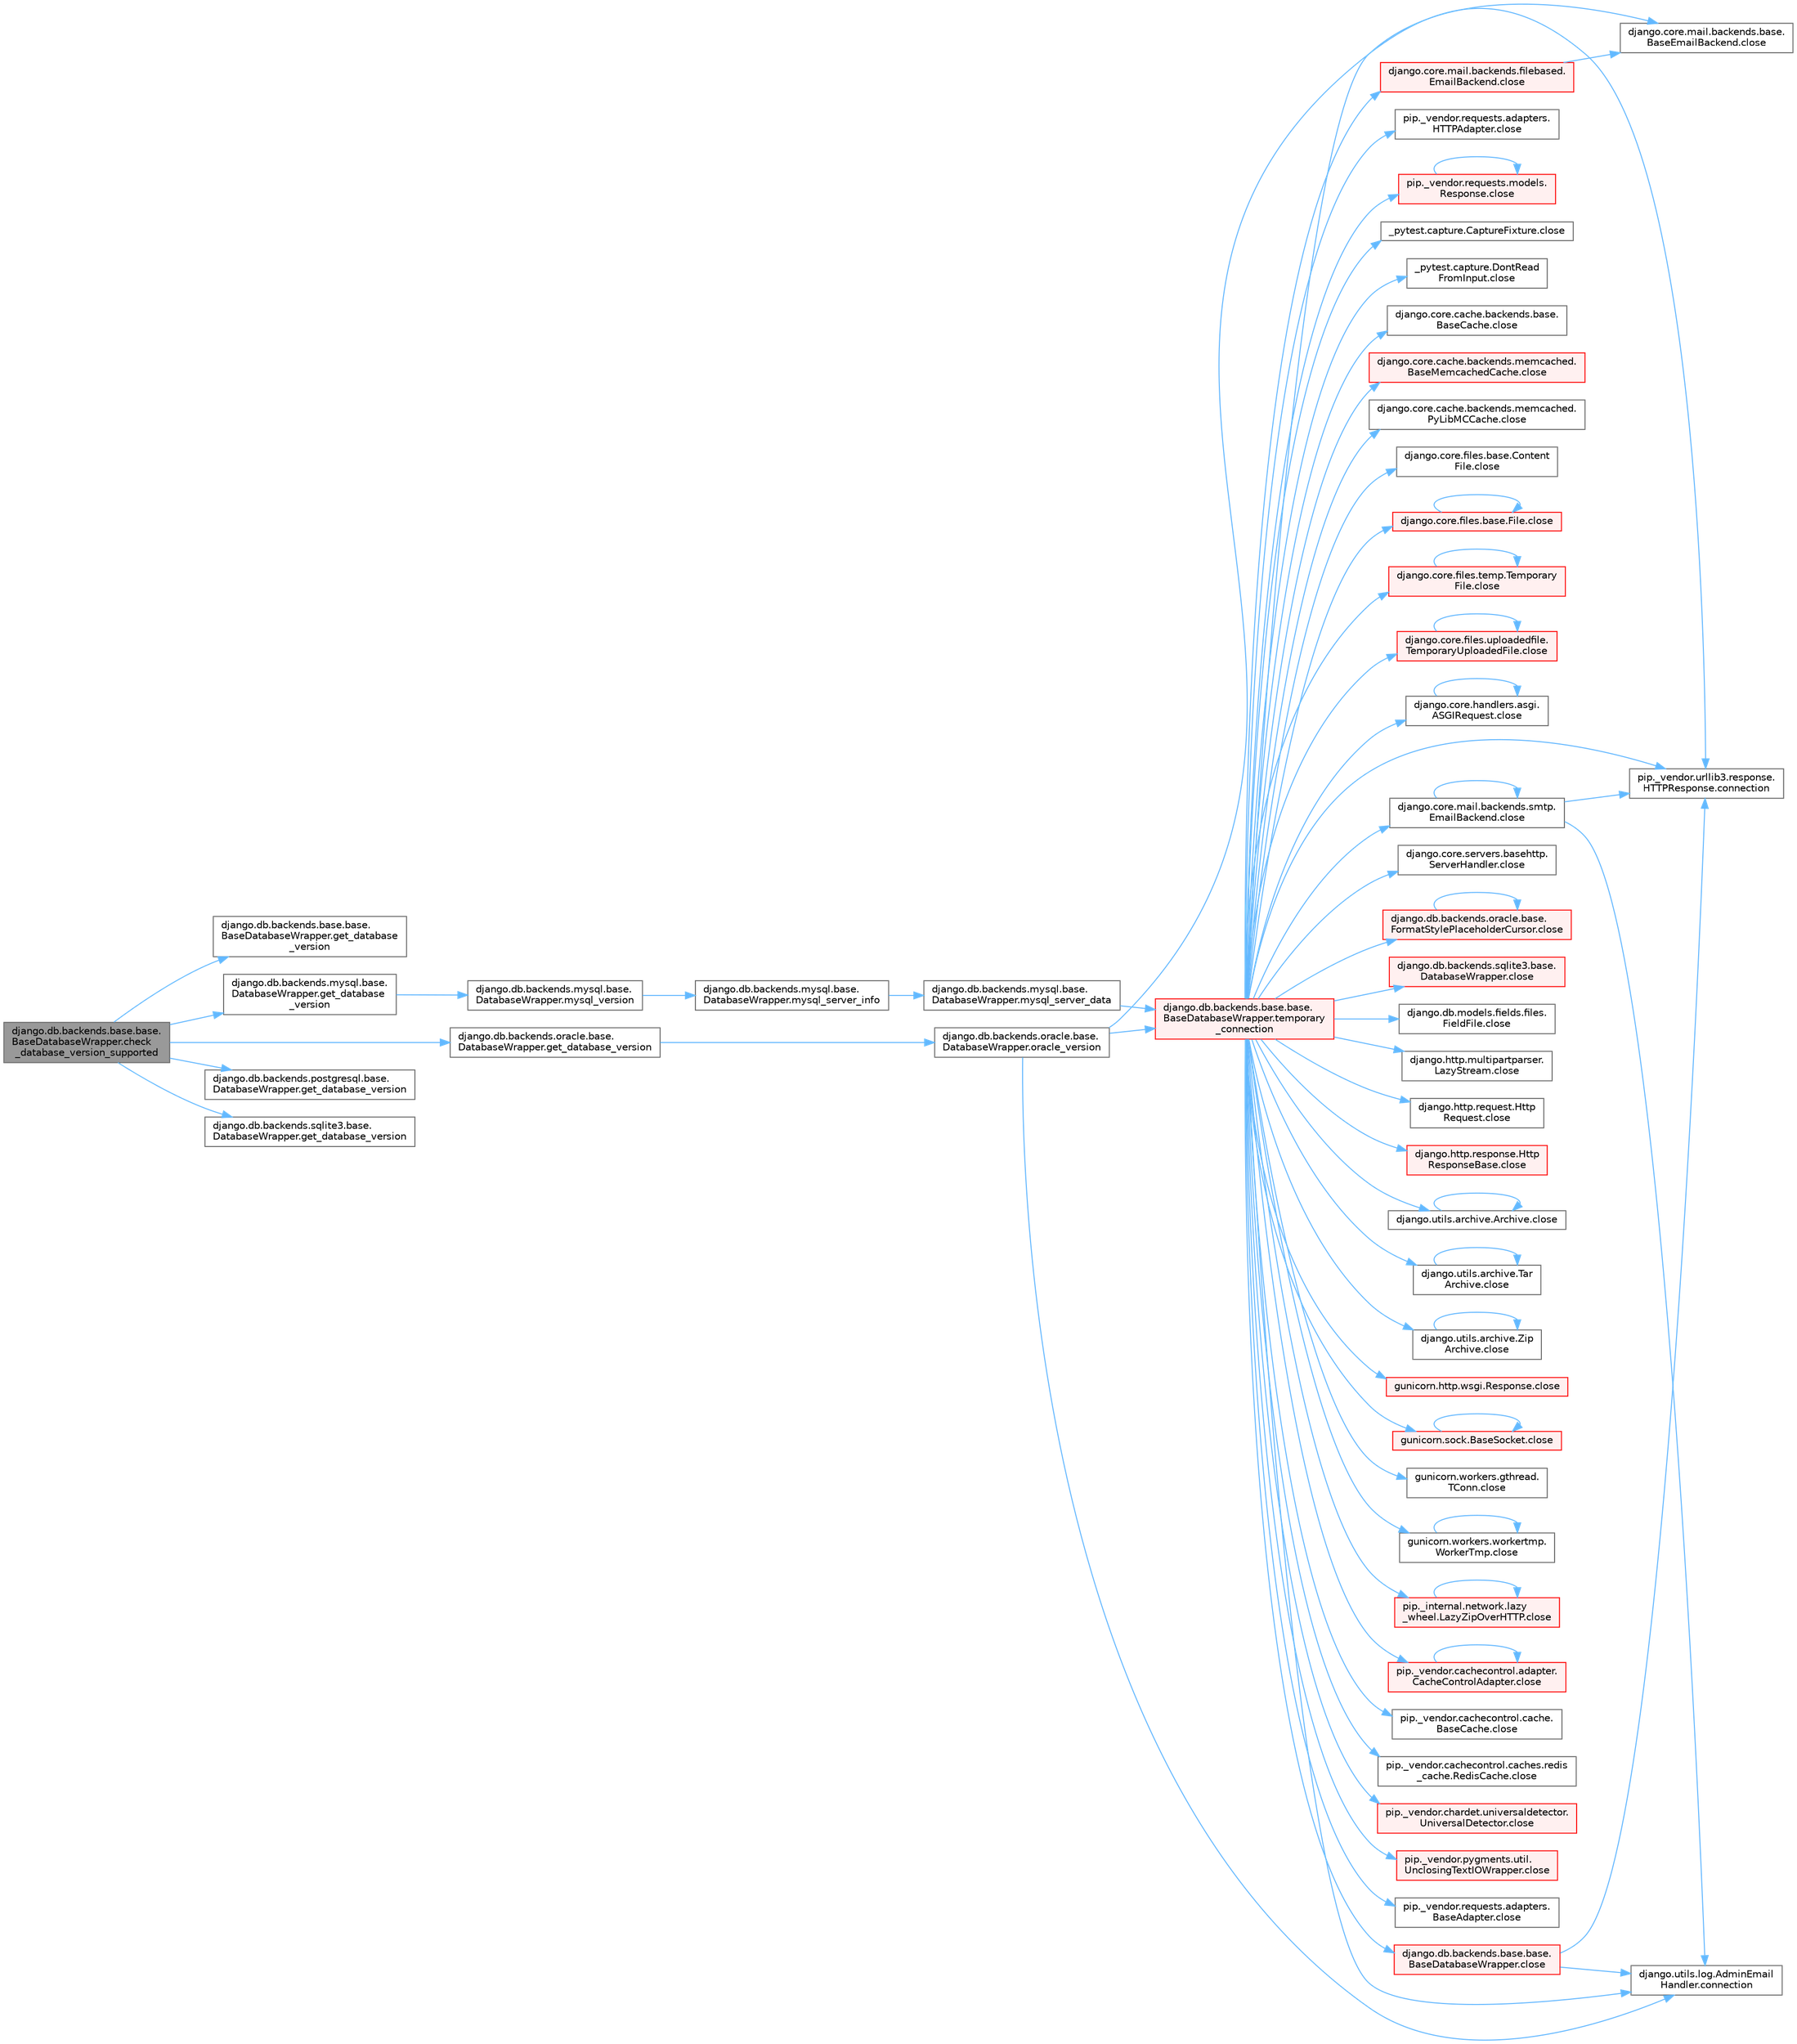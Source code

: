 digraph "django.db.backends.base.base.BaseDatabaseWrapper.check_database_version_supported"
{
 // LATEX_PDF_SIZE
  bgcolor="transparent";
  edge [fontname=Helvetica,fontsize=10,labelfontname=Helvetica,labelfontsize=10];
  node [fontname=Helvetica,fontsize=10,shape=box,height=0.2,width=0.4];
  rankdir="LR";
  Node1 [id="Node000001",label="django.db.backends.base.base.\lBaseDatabaseWrapper.check\l_database_version_supported",height=0.2,width=0.4,color="gray40", fillcolor="grey60", style="filled", fontcolor="black",tooltip=" "];
  Node1 -> Node2 [id="edge1_Node000001_Node000002",color="steelblue1",style="solid",tooltip=" "];
  Node2 [id="Node000002",label="django.db.backends.base.base.\lBaseDatabaseWrapper.get_database\l_version",height=0.2,width=0.4,color="grey40", fillcolor="white", style="filled",URL="$classdjango_1_1db_1_1backends_1_1base_1_1base_1_1_base_database_wrapper.html#a854dc847e67927310b30857ae81a192a",tooltip=" "];
  Node1 -> Node3 [id="edge2_Node000001_Node000003",color="steelblue1",style="solid",tooltip=" "];
  Node3 [id="Node000003",label="django.db.backends.mysql.base.\lDatabaseWrapper.get_database\l_version",height=0.2,width=0.4,color="grey40", fillcolor="white", style="filled",URL="$classdjango_1_1db_1_1backends_1_1mysql_1_1base_1_1_database_wrapper.html#a79d4b1c7476eac18782f0981d79cf03f",tooltip=" "];
  Node3 -> Node4 [id="edge3_Node000003_Node000004",color="steelblue1",style="solid",tooltip=" "];
  Node4 [id="Node000004",label="django.db.backends.mysql.base.\lDatabaseWrapper.mysql_version",height=0.2,width=0.4,color="grey40", fillcolor="white", style="filled",URL="$classdjango_1_1db_1_1backends_1_1mysql_1_1base_1_1_database_wrapper.html#ad56b38d13cecb0ff81ef58750186df3c",tooltip=" "];
  Node4 -> Node5 [id="edge4_Node000004_Node000005",color="steelblue1",style="solid",tooltip=" "];
  Node5 [id="Node000005",label="django.db.backends.mysql.base.\lDatabaseWrapper.mysql_server_info",height=0.2,width=0.4,color="grey40", fillcolor="white", style="filled",URL="$classdjango_1_1db_1_1backends_1_1mysql_1_1base_1_1_database_wrapper.html#a5c4281e5046dbb11523be515ef287893",tooltip=" "];
  Node5 -> Node6 [id="edge5_Node000005_Node000006",color="steelblue1",style="solid",tooltip=" "];
  Node6 [id="Node000006",label="django.db.backends.mysql.base.\lDatabaseWrapper.mysql_server_data",height=0.2,width=0.4,color="grey40", fillcolor="white", style="filled",URL="$classdjango_1_1db_1_1backends_1_1mysql_1_1base_1_1_database_wrapper.html#a5d826f93a3e24bcab559100c20d1f2a8",tooltip=" "];
  Node6 -> Node7 [id="edge6_Node000006_Node000007",color="steelblue1",style="solid",tooltip=" "];
  Node7 [id="Node000007",label="django.db.backends.base.base.\lBaseDatabaseWrapper.temporary\l_connection",height=0.2,width=0.4,color="red", fillcolor="#FFF0F0", style="filled",URL="$classdjango_1_1db_1_1backends_1_1base_1_1base_1_1_base_database_wrapper.html#a605fd92d7af39b1b987426a269121b0c",tooltip=" "];
  Node7 -> Node8 [id="edge7_Node000007_Node000008",color="steelblue1",style="solid",tooltip=" "];
  Node8 [id="Node000008",label="_pytest.capture.CaptureFixture.close",height=0.2,width=0.4,color="grey40", fillcolor="white", style="filled",URL="$class__pytest_1_1capture_1_1_capture_fixture.html#ac018b3a02c2aff2047974ced57907cd0",tooltip=" "];
  Node7 -> Node9 [id="edge8_Node000007_Node000009",color="steelblue1",style="solid",tooltip=" "];
  Node9 [id="Node000009",label="_pytest.capture.DontRead\lFromInput.close",height=0.2,width=0.4,color="grey40", fillcolor="white", style="filled",URL="$class__pytest_1_1capture_1_1_dont_read_from_input.html#accf28daf7db40f53462752cc02bbdd32",tooltip=" "];
  Node7 -> Node10 [id="edge9_Node000007_Node000010",color="steelblue1",style="solid",tooltip=" "];
  Node10 [id="Node000010",label="django.core.cache.backends.base.\lBaseCache.close",height=0.2,width=0.4,color="grey40", fillcolor="white", style="filled",URL="$classdjango_1_1core_1_1cache_1_1backends_1_1base_1_1_base_cache.html#ae5d10e57a1ab2b99171e943370da8cf3",tooltip=" "];
  Node7 -> Node11 [id="edge10_Node000007_Node000011",color="steelblue1",style="solid",tooltip=" "];
  Node11 [id="Node000011",label="django.core.cache.backends.memcached.\lBaseMemcachedCache.close",height=0.2,width=0.4,color="red", fillcolor="#FFF0F0", style="filled",URL="$classdjango_1_1core_1_1cache_1_1backends_1_1memcached_1_1_base_memcached_cache.html#ab36ac92f106d8dacc64d539b447a5e37",tooltip=" "];
  Node7 -> Node14 [id="edge11_Node000007_Node000014",color="steelblue1",style="solid",tooltip=" "];
  Node14 [id="Node000014",label="django.core.cache.backends.memcached.\lPyLibMCCache.close",height=0.2,width=0.4,color="grey40", fillcolor="white", style="filled",URL="$classdjango_1_1core_1_1cache_1_1backends_1_1memcached_1_1_py_lib_m_c_cache.html#a76cb2e86bb346b70433dfe177597da58",tooltip=" "];
  Node7 -> Node15 [id="edge12_Node000007_Node000015",color="steelblue1",style="solid",tooltip=" "];
  Node15 [id="Node000015",label="django.core.files.base.Content\lFile.close",height=0.2,width=0.4,color="grey40", fillcolor="white", style="filled",URL="$classdjango_1_1core_1_1files_1_1base_1_1_content_file.html#a09ae22d8cfcf28936b97a8eba0fd85cb",tooltip=" "];
  Node7 -> Node16 [id="edge13_Node000007_Node000016",color="steelblue1",style="solid",tooltip=" "];
  Node16 [id="Node000016",label="django.core.files.base.File.close",height=0.2,width=0.4,color="red", fillcolor="#FFF0F0", style="filled",URL="$classdjango_1_1core_1_1files_1_1base_1_1_file.html#a0ff3dc914f2c207114a150eaac429bdc",tooltip=" "];
  Node16 -> Node16 [id="edge14_Node000016_Node000016",color="steelblue1",style="solid",tooltip=" "];
  Node7 -> Node24 [id="edge15_Node000007_Node000024",color="steelblue1",style="solid",tooltip=" "];
  Node24 [id="Node000024",label="django.core.files.temp.Temporary\lFile.close",height=0.2,width=0.4,color="red", fillcolor="#FFF0F0", style="filled",URL="$classdjango_1_1core_1_1files_1_1temp_1_1_temporary_file.html#a3137c46b13cae4e5e6fe6489e42677d5",tooltip=" "];
  Node24 -> Node24 [id="edge16_Node000024_Node000024",color="steelblue1",style="solid",tooltip=" "];
  Node7 -> Node1046 [id="edge17_Node000007_Node001046",color="steelblue1",style="solid",tooltip=" "];
  Node1046 [id="Node001046",label="django.core.files.uploadedfile.\lTemporaryUploadedFile.close",height=0.2,width=0.4,color="red", fillcolor="#FFF0F0", style="filled",URL="$classdjango_1_1core_1_1files_1_1uploadedfile_1_1_temporary_uploaded_file.html#a01ddb9d43a99baf6157c1d60b37198cd",tooltip=" "];
  Node1046 -> Node1046 [id="edge18_Node001046_Node001046",color="steelblue1",style="solid",tooltip=" "];
  Node7 -> Node1047 [id="edge19_Node000007_Node001047",color="steelblue1",style="solid",tooltip=" "];
  Node1047 [id="Node001047",label="django.core.handlers.asgi.\lASGIRequest.close",height=0.2,width=0.4,color="grey40", fillcolor="white", style="filled",URL="$classdjango_1_1core_1_1handlers_1_1asgi_1_1_a_s_g_i_request.html#a2f3a1c1c50b4cf63ef552b4f96cc4f7f",tooltip=" "];
  Node1047 -> Node1047 [id="edge20_Node001047_Node001047",color="steelblue1",style="solid",tooltip=" "];
  Node7 -> Node1048 [id="edge21_Node000007_Node001048",color="steelblue1",style="solid",tooltip=" "];
  Node1048 [id="Node001048",label="django.core.mail.backends.base.\lBaseEmailBackend.close",height=0.2,width=0.4,color="grey40", fillcolor="white", style="filled",URL="$classdjango_1_1core_1_1mail_1_1backends_1_1base_1_1_base_email_backend.html#a358a8107d966c2d82d9eb9d18565784e",tooltip=" "];
  Node7 -> Node1049 [id="edge22_Node000007_Node001049",color="steelblue1",style="solid",tooltip=" "];
  Node1049 [id="Node001049",label="django.core.mail.backends.filebased.\lEmailBackend.close",height=0.2,width=0.4,color="red", fillcolor="#FFF0F0", style="filled",URL="$classdjango_1_1core_1_1mail_1_1backends_1_1filebased_1_1_email_backend.html#af90ba8a487930e530a20ceb03669a672",tooltip=" "];
  Node1049 -> Node1048 [id="edge23_Node001049_Node001048",color="steelblue1",style="solid",tooltip=" "];
  Node7 -> Node1050 [id="edge24_Node000007_Node001050",color="steelblue1",style="solid",tooltip=" "];
  Node1050 [id="Node001050",label="django.core.mail.backends.smtp.\lEmailBackend.close",height=0.2,width=0.4,color="grey40", fillcolor="white", style="filled",URL="$classdjango_1_1core_1_1mail_1_1backends_1_1smtp_1_1_email_backend.html#a6ac7253539c4f1102986c6df417fb050",tooltip=" "];
  Node1050 -> Node1050 [id="edge25_Node001050_Node001050",color="steelblue1",style="solid",tooltip=" "];
  Node1050 -> Node578 [id="edge26_Node001050_Node000578",color="steelblue1",style="solid",tooltip=" "];
  Node578 [id="Node000578",label="django.utils.log.AdminEmail\lHandler.connection",height=0.2,width=0.4,color="grey40", fillcolor="white", style="filled",URL="$classdjango_1_1utils_1_1log_1_1_admin_email_handler.html#a545b5f7ec55a857fe1ca7836814a0760",tooltip=" "];
  Node1050 -> Node579 [id="edge27_Node001050_Node000579",color="steelblue1",style="solid",tooltip=" "];
  Node579 [id="Node000579",label="pip._vendor.urllib3.response.\lHTTPResponse.connection",height=0.2,width=0.4,color="grey40", fillcolor="white", style="filled",URL="$classpip_1_1__vendor_1_1urllib3_1_1response_1_1_h_t_t_p_response.html#a9002314624685de3bbf9b84bdc87fef8",tooltip=" "];
  Node7 -> Node1051 [id="edge28_Node000007_Node001051",color="steelblue1",style="solid",tooltip=" "];
  Node1051 [id="Node001051",label="django.core.servers.basehttp.\lServerHandler.close",height=0.2,width=0.4,color="grey40", fillcolor="white", style="filled",URL="$classdjango_1_1core_1_1servers_1_1basehttp_1_1_server_handler.html#a67022bc1dc85a75307901027d41a6a61",tooltip=" "];
  Node7 -> Node1052 [id="edge29_Node000007_Node001052",color="steelblue1",style="solid",tooltip=" "];
  Node1052 [id="Node001052",label="django.db.backends.base.base.\lBaseDatabaseWrapper.close",height=0.2,width=0.4,color="red", fillcolor="#FFF0F0", style="filled",URL="$classdjango_1_1db_1_1backends_1_1base_1_1base_1_1_base_database_wrapper.html#a01214a9b91408274fbc34cb062baf2bc",tooltip=" "];
  Node1052 -> Node578 [id="edge30_Node001052_Node000578",color="steelblue1",style="solid",tooltip=" "];
  Node1052 -> Node579 [id="edge31_Node001052_Node000579",color="steelblue1",style="solid",tooltip=" "];
  Node7 -> Node1062 [id="edge32_Node000007_Node001062",color="steelblue1",style="solid",tooltip=" "];
  Node1062 [id="Node001062",label="django.db.backends.oracle.base.\lFormatStylePlaceholderCursor.close",height=0.2,width=0.4,color="red", fillcolor="#FFF0F0", style="filled",URL="$classdjango_1_1db_1_1backends_1_1oracle_1_1base_1_1_format_style_placeholder_cursor.html#aebbf24b6a824d4e0fb370ce417d41f93",tooltip=" "];
  Node1062 -> Node1062 [id="edge33_Node001062_Node001062",color="steelblue1",style="solid",tooltip=" "];
  Node7 -> Node1067 [id="edge34_Node000007_Node001067",color="steelblue1",style="solid",tooltip=" "];
  Node1067 [id="Node001067",label="django.db.backends.sqlite3.base.\lDatabaseWrapper.close",height=0.2,width=0.4,color="red", fillcolor="#FFF0F0", style="filled",URL="$classdjango_1_1db_1_1backends_1_1sqlite3_1_1base_1_1_database_wrapper.html#accb46eb6dd574171611ec4912f677d3f",tooltip=" "];
  Node7 -> Node1070 [id="edge35_Node000007_Node001070",color="steelblue1",style="solid",tooltip=" "];
  Node1070 [id="Node001070",label="django.db.models.fields.files.\lFieldFile.close",height=0.2,width=0.4,color="grey40", fillcolor="white", style="filled",URL="$classdjango_1_1db_1_1models_1_1fields_1_1files_1_1_field_file.html#a7764f6ac41d2cf2e0e60639dff4d7f03",tooltip=" "];
  Node7 -> Node1071 [id="edge36_Node000007_Node001071",color="steelblue1",style="solid",tooltip=" "];
  Node1071 [id="Node001071",label="django.http.multipartparser.\lLazyStream.close",height=0.2,width=0.4,color="grey40", fillcolor="white", style="filled",URL="$classdjango_1_1http_1_1multipartparser_1_1_lazy_stream.html#a8cc031a8e3e86872b4d5d12ebb448573",tooltip=" "];
  Node7 -> Node1072 [id="edge37_Node000007_Node001072",color="steelblue1",style="solid",tooltip=" "];
  Node1072 [id="Node001072",label="django.http.request.Http\lRequest.close",height=0.2,width=0.4,color="grey40", fillcolor="white", style="filled",URL="$classdjango_1_1http_1_1request_1_1_http_request.html#a13db25295d57830ab61aed1a8339842e",tooltip=" "];
  Node7 -> Node1073 [id="edge38_Node000007_Node001073",color="steelblue1",style="solid",tooltip=" "];
  Node1073 [id="Node001073",label="django.http.response.Http\lResponseBase.close",height=0.2,width=0.4,color="red", fillcolor="#FFF0F0", style="filled",URL="$classdjango_1_1http_1_1response_1_1_http_response_base.html#a2e18a8319fb2b68853f032a3a1e93ffe",tooltip=" "];
  Node7 -> Node1074 [id="edge39_Node000007_Node001074",color="steelblue1",style="solid",tooltip=" "];
  Node1074 [id="Node001074",label="django.utils.archive.Archive.close",height=0.2,width=0.4,color="grey40", fillcolor="white", style="filled",URL="$classdjango_1_1utils_1_1archive_1_1_archive.html#a5fe062c89d687d218982c9c523c74c2a",tooltip=" "];
  Node1074 -> Node1074 [id="edge40_Node001074_Node001074",color="steelblue1",style="solid",tooltip=" "];
  Node7 -> Node1075 [id="edge41_Node000007_Node001075",color="steelblue1",style="solid",tooltip=" "];
  Node1075 [id="Node001075",label="django.utils.archive.Tar\lArchive.close",height=0.2,width=0.4,color="grey40", fillcolor="white", style="filled",URL="$classdjango_1_1utils_1_1archive_1_1_tar_archive.html#a9f92da2fc83a8bf18400412a9cf77836",tooltip=" "];
  Node1075 -> Node1075 [id="edge42_Node001075_Node001075",color="steelblue1",style="solid",tooltip=" "];
  Node7 -> Node1076 [id="edge43_Node000007_Node001076",color="steelblue1",style="solid",tooltip=" "];
  Node1076 [id="Node001076",label="django.utils.archive.Zip\lArchive.close",height=0.2,width=0.4,color="grey40", fillcolor="white", style="filled",URL="$classdjango_1_1utils_1_1archive_1_1_zip_archive.html#a72926f0c232970ff5bf94a7082dd5ac9",tooltip=" "];
  Node1076 -> Node1076 [id="edge44_Node001076_Node001076",color="steelblue1",style="solid",tooltip=" "];
  Node7 -> Node1077 [id="edge45_Node000007_Node001077",color="steelblue1",style="solid",tooltip=" "];
  Node1077 [id="Node001077",label="gunicorn.http.wsgi.Response.close",height=0.2,width=0.4,color="red", fillcolor="#FFF0F0", style="filled",URL="$classgunicorn_1_1http_1_1wsgi_1_1_response.html#a046ea28916c2a721d57a5852261bef24",tooltip=" "];
  Node7 -> Node1084 [id="edge46_Node000007_Node001084",color="steelblue1",style="solid",tooltip=" "];
  Node1084 [id="Node001084",label="gunicorn.sock.BaseSocket.close",height=0.2,width=0.4,color="red", fillcolor="#FFF0F0", style="filled",URL="$classgunicorn_1_1sock_1_1_base_socket.html#af2002e81bf30cc8c6614f9568af6ef06",tooltip=" "];
  Node1084 -> Node1084 [id="edge47_Node001084_Node001084",color="steelblue1",style="solid",tooltip=" "];
  Node7 -> Node2502 [id="edge48_Node000007_Node002502",color="steelblue1",style="solid",tooltip=" "];
  Node2502 [id="Node002502",label="gunicorn.workers.gthread.\lTConn.close",height=0.2,width=0.4,color="grey40", fillcolor="white", style="filled",URL="$classgunicorn_1_1workers_1_1gthread_1_1_t_conn.html#aa302868e132a81509a48f46789d6afc4",tooltip=" "];
  Node7 -> Node2503 [id="edge49_Node000007_Node002503",color="steelblue1",style="solid",tooltip=" "];
  Node2503 [id="Node002503",label="gunicorn.workers.workertmp.\lWorkerTmp.close",height=0.2,width=0.4,color="grey40", fillcolor="white", style="filled",URL="$classgunicorn_1_1workers_1_1workertmp_1_1_worker_tmp.html#ae6bf726cee2be8f52fa4bbe0f868d3c6",tooltip=" "];
  Node2503 -> Node2503 [id="edge50_Node002503_Node002503",color="steelblue1",style="solid",tooltip=" "];
  Node7 -> Node2504 [id="edge51_Node000007_Node002504",color="steelblue1",style="solid",tooltip=" "];
  Node2504 [id="Node002504",label="pip._internal.network.lazy\l_wheel.LazyZipOverHTTP.close",height=0.2,width=0.4,color="red", fillcolor="#FFF0F0", style="filled",URL="$classpip_1_1__internal_1_1network_1_1lazy__wheel_1_1_lazy_zip_over_h_t_t_p.html#a6aeec11453c683f141b9fe121163a8d0",tooltip=" "];
  Node2504 -> Node2504 [id="edge52_Node002504_Node002504",color="steelblue1",style="solid",tooltip=" "];
  Node7 -> Node2505 [id="edge53_Node000007_Node002505",color="steelblue1",style="solid",tooltip=" "];
  Node2505 [id="Node002505",label="pip._vendor.cachecontrol.adapter.\lCacheControlAdapter.close",height=0.2,width=0.4,color="red", fillcolor="#FFF0F0", style="filled",URL="$classpip_1_1__vendor_1_1cachecontrol_1_1adapter_1_1_cache_control_adapter.html#a085c6ea7434042e9af7286a8875fb646",tooltip=" "];
  Node2505 -> Node2505 [id="edge54_Node002505_Node002505",color="steelblue1",style="solid",tooltip=" "];
  Node7 -> Node2508 [id="edge55_Node000007_Node002508",color="steelblue1",style="solid",tooltip=" "];
  Node2508 [id="Node002508",label="pip._vendor.cachecontrol.cache.\lBaseCache.close",height=0.2,width=0.4,color="grey40", fillcolor="white", style="filled",URL="$classpip_1_1__vendor_1_1cachecontrol_1_1cache_1_1_base_cache.html#aed3b918393d941c531ffda7afa8968c5",tooltip=" "];
  Node7 -> Node2509 [id="edge56_Node000007_Node002509",color="steelblue1",style="solid",tooltip=" "];
  Node2509 [id="Node002509",label="pip._vendor.cachecontrol.caches.redis\l_cache.RedisCache.close",height=0.2,width=0.4,color="grey40", fillcolor="white", style="filled",URL="$classpip_1_1__vendor_1_1cachecontrol_1_1caches_1_1redis__cache_1_1_redis_cache.html#a3703f11cd74de5a2d416b33208df6710",tooltip=" "];
  Node7 -> Node2510 [id="edge57_Node000007_Node002510",color="steelblue1",style="solid",tooltip=" "];
  Node2510 [id="Node002510",label="pip._vendor.chardet.universaldetector.\lUniversalDetector.close",height=0.2,width=0.4,color="red", fillcolor="#FFF0F0", style="filled",URL="$classpip_1_1__vendor_1_1chardet_1_1universaldetector_1_1_universal_detector.html#a2a729e7ae145e4953628aac35a1478d1",tooltip=" "];
  Node7 -> Node2513 [id="edge58_Node000007_Node002513",color="steelblue1",style="solid",tooltip=" "];
  Node2513 [id="Node002513",label="pip._vendor.pygments.util.\lUnclosingTextIOWrapper.close",height=0.2,width=0.4,color="red", fillcolor="#FFF0F0", style="filled",URL="$classpip_1_1__vendor_1_1pygments_1_1util_1_1_unclosing_text_i_o_wrapper.html#a8b7334932e365946b03244a148e50846",tooltip=" "];
  Node7 -> Node2592 [id="edge59_Node000007_Node002592",color="steelblue1",style="solid",tooltip=" "];
  Node2592 [id="Node002592",label="pip._vendor.requests.adapters.\lBaseAdapter.close",height=0.2,width=0.4,color="grey40", fillcolor="white", style="filled",URL="$classpip_1_1__vendor_1_1requests_1_1adapters_1_1_base_adapter.html#ab52f259a4633310e303f4ac6b07eb1e5",tooltip=" "];
  Node7 -> Node2593 [id="edge60_Node000007_Node002593",color="steelblue1",style="solid",tooltip=" "];
  Node2593 [id="Node002593",label="pip._vendor.requests.adapters.\lHTTPAdapter.close",height=0.2,width=0.4,color="grey40", fillcolor="white", style="filled",URL="$classpip_1_1__vendor_1_1requests_1_1adapters_1_1_h_t_t_p_adapter.html#abce959ea97f8378278ff019c78481a11",tooltip=" "];
  Node7 -> Node2594 [id="edge61_Node000007_Node002594",color="steelblue1",style="solid",tooltip=" "];
  Node2594 [id="Node002594",label="pip._vendor.requests.models.\lResponse.close",height=0.2,width=0.4,color="red", fillcolor="#FFF0F0", style="filled",URL="$classpip_1_1__vendor_1_1requests_1_1models_1_1_response.html#ad28d6ce5be5b46752b43673257562918",tooltip=" "];
  Node2594 -> Node2594 [id="edge62_Node002594_Node002594",color="steelblue1",style="solid",tooltip=" "];
  Node7 -> Node578 [id="edge63_Node000007_Node000578",color="steelblue1",style="solid",tooltip=" "];
  Node7 -> Node579 [id="edge64_Node000007_Node000579",color="steelblue1",style="solid",tooltip=" "];
  Node1 -> Node4521 [id="edge65_Node000001_Node004521",color="steelblue1",style="solid",tooltip=" "];
  Node4521 [id="Node004521",label="django.db.backends.oracle.base.\lDatabaseWrapper.get_database_version",height=0.2,width=0.4,color="grey40", fillcolor="white", style="filled",URL="$classdjango_1_1db_1_1backends_1_1oracle_1_1base_1_1_database_wrapper.html#a1fce506e324b8298aac7a4c1ec122cb3",tooltip=" "];
  Node4521 -> Node4522 [id="edge66_Node004521_Node004522",color="steelblue1",style="solid",tooltip=" "];
  Node4522 [id="Node004522",label="django.db.backends.oracle.base.\lDatabaseWrapper.oracle_version",height=0.2,width=0.4,color="grey40", fillcolor="white", style="filled",URL="$classdjango_1_1db_1_1backends_1_1oracle_1_1base_1_1_database_wrapper.html#a32ea053df5ee008633e4c30c9ab0489e",tooltip=" "];
  Node4522 -> Node578 [id="edge67_Node004522_Node000578",color="steelblue1",style="solid",tooltip=" "];
  Node4522 -> Node579 [id="edge68_Node004522_Node000579",color="steelblue1",style="solid",tooltip=" "];
  Node4522 -> Node7 [id="edge69_Node004522_Node000007",color="steelblue1",style="solid",tooltip=" "];
  Node1 -> Node4523 [id="edge70_Node000001_Node004523",color="steelblue1",style="solid",tooltip=" "];
  Node4523 [id="Node004523",label="django.db.backends.postgresql.base.\lDatabaseWrapper.get_database_version",height=0.2,width=0.4,color="grey40", fillcolor="white", style="filled",URL="$classdjango_1_1db_1_1backends_1_1postgresql_1_1base_1_1_database_wrapper.html#a1b60d18f09a6e903641e5af2334ab94f",tooltip=" "];
  Node1 -> Node4524 [id="edge71_Node000001_Node004524",color="steelblue1",style="solid",tooltip=" "];
  Node4524 [id="Node004524",label="django.db.backends.sqlite3.base.\lDatabaseWrapper.get_database_version",height=0.2,width=0.4,color="grey40", fillcolor="white", style="filled",URL="$classdjango_1_1db_1_1backends_1_1sqlite3_1_1base_1_1_database_wrapper.html#ae1334e3b0effa712b5ac2ad0a16cfff4",tooltip=" "];
}
